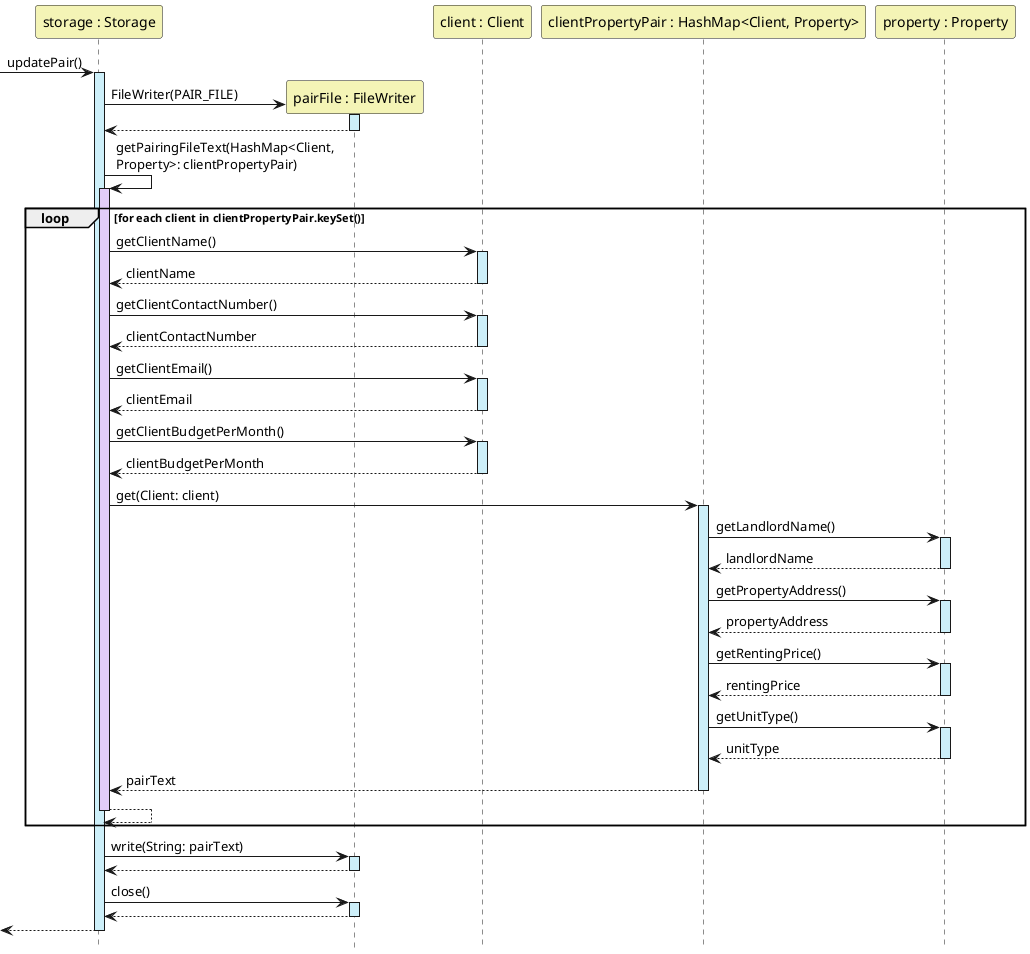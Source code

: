 @startuml
'https://plantuml.com/sequence-diagram

hide footbox
Participant "storage : Storage" as Storage #F4F4B6
Participant "pairFile : FileWriter" as FileWriter #F4F4B6
Participant "client : Client" as Client #F4F4B6
Participant "clientPropertyPair : HashMap<Client, Property>" as ClientPropertyPair #F4F4B6
Participant "property : Property" as Property #F4F4B6


->Storage:updatePair()
activate Storage #CDEFF9
create FileWriter

Storage -> FileWriter:FileWriter(PAIR_FILE)
activate FileWriter #CDEFF9
return

Storage->Storage:getPairingFileText(HashMap<Client, \nProperty>: clientPropertyPair)
activate Storage #E2CDF9
    loop for each client in clientPropertyPair.keySet()
        Storage->Client:getClientName()
        activate Client #CDEFF9
        return clientName

        Storage->Client:getClientContactNumber()
        activate Client #CDEFF9
        return clientContactNumber

        Storage->Client:getClientEmail()
        activate Client #CDEFF9
        return clientEmail

        Storage->Client:getClientBudgetPerMonth()
        activate Client #CDEFF9
        return clientBudgetPerMonth

        Storage->ClientPropertyPair:get(Client: client)
        activate ClientPropertyPair #CDEFF9

        ClientPropertyPair->Property:getLandlordName()
        activate Property #CDEFF9
        return landlordName

        ClientPropertyPair->Property:getPropertyAddress()
        activate Property #CDEFF9
        return propertyAddress

        ClientPropertyPair->Property:getRentingPrice()
        activate Property #CDEFF9
        return rentingPrice

        ClientPropertyPair->Property:getUnitType()
        activate Property #CDEFF9
        return unitType
        return pairText
        return
    end

Storage->FileWriter:write(String: pairText)
activate FileWriter #CDEFF9
return

Storage->FileWriter:close()
activate FileWriter #CDEFF9
return
return


@enduml